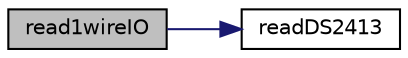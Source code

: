 digraph "read1wireIO"
{
 // INTERACTIVE_SVG=YES
 // LATEX_PDF_SIZE
  edge [fontname="Helvetica",fontsize="10",labelfontname="Helvetica",labelfontsize="10"];
  node [fontname="Helvetica",fontsize="10",shape=record];
  rankdir="LR";
  Node1 [label="read1wireIO",height=0.2,width=0.4,color="black", fillcolor="grey75", style="filled", fontcolor="black",tooltip=" "];
  Node1 -> Node2 [color="midnightblue",fontsize="10",style="solid"];
  Node2 [label="readDS2413",height=0.2,width=0.4,color="black", fillcolor="white", style="filled",URL="$1wire_8cpp.html#ae06e28103688bff04370bd65ceb6ab5d",tooltip=" "];
}

